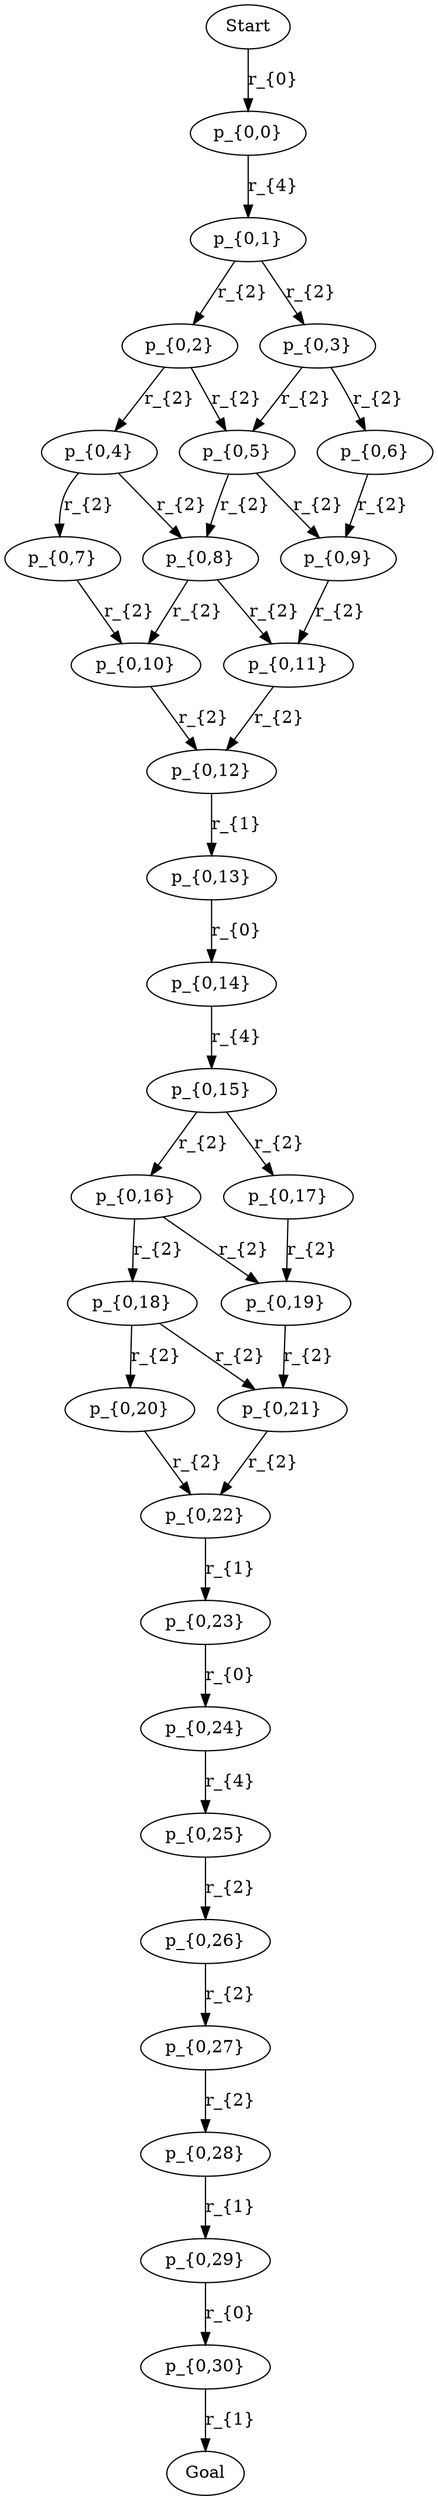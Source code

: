 digraph g {
// id = 0, graphName = Start
"0-0" [ shape=ellipse label="Start" ];
// id = 1, graphName = p_{0,0}
"1-0" [ shape=ellipse label="p_{0,0}" ];
// id = 3, graphName = p_{0,1}
"3-0" [ shape=ellipse label="p_{0,1}" ];
// id = 5, graphName = p_{0,2}
"5-0" [ shape=ellipse label="p_{0,2}" ];
// id = 7, graphName = p_{0,3}
"7-0" [ shape=ellipse label="p_{0,3}" ];
// id = 9, graphName = p_{0,4}
"9-0" [ shape=ellipse label="p_{0,4}" ];
// id = 11, graphName = p_{0,5}
"11-0" [ shape=ellipse label="p_{0,5}" ];
// id = 14, graphName = p_{0,6}
"14-0" [ shape=ellipse label="p_{0,6}" ];
// id = 16, graphName = p_{0,7}
"16-0" [ shape=ellipse label="p_{0,7}" ];
// id = 18, graphName = p_{0,8}
"18-0" [ shape=ellipse label="p_{0,8}" ];
// id = 21, graphName = p_{0,9}
"21-0" [ shape=ellipse label="p_{0,9}" ];
// id = 24, graphName = p_{0,10}
"24-0" [ shape=ellipse label="p_{0,10}" ];
// id = 27, graphName = p_{0,11}
"27-0" [ shape=ellipse label="p_{0,11}" ];
// id = 30, graphName = p_{0,12}
"30-0" [ shape=ellipse label="p_{0,12}" ];
// id = 33, graphName = p_{0,13}
"33-0" [ shape=ellipse label="p_{0,13}" ];
// id = 35, graphName = p_{0,14}
"35-0" [ shape=ellipse label="p_{0,14}" ];
// id = 37, graphName = p_{0,15}
"37-0" [ shape=ellipse label="p_{0,15}" ];
// id = 39, graphName = p_{0,16}
"39-0" [ shape=ellipse label="p_{0,16}" ];
// id = 41, graphName = p_{0,17}
"41-0" [ shape=ellipse label="p_{0,17}" ];
// id = 43, graphName = p_{0,18}
"43-0" [ shape=ellipse label="p_{0,18}" ];
// id = 45, graphName = p_{0,19}
"45-0" [ shape=ellipse label="p_{0,19}" ];
// id = 48, graphName = p_{0,20}
"48-0" [ shape=ellipse label="p_{0,20}" ];
// id = 50, graphName = p_{0,21}
"50-0" [ shape=ellipse label="p_{0,21}" ];
// id = 53, graphName = p_{0,22}
"53-0" [ shape=ellipse label="p_{0,22}" ];
// id = 56, graphName = p_{0,23}
"56-0" [ shape=ellipse label="p_{0,23}" ];
// id = 58, graphName = p_{0,24}
"58-0" [ shape=ellipse label="p_{0,24}" ];
// id = 60, graphName = p_{0,25}
"60-0" [ shape=ellipse label="p_{0,25}" ];
// id = 62, graphName = p_{0,26}
"62-0" [ shape=ellipse label="p_{0,26}" ];
// id = 64, graphName = p_{0,27}
"64-0" [ shape=ellipse label="p_{0,27}" ];
// id = 66, graphName = p_{0,28}
"66-0" [ shape=ellipse label="p_{0,28}" ];
// id = 68, graphName = p_{0,29}
"68-0" [ shape=ellipse label="p_{0,29}" ];
// id = 70, graphName = p_{0,30}
"70-0" [ shape=ellipse label="p_{0,30}" ];
// id = 72, graphName = Goal
"72-0" [ shape=ellipse label="Goal" ];
// id = 2{ 'Start' }, 'Mark for conversion', { 'p_{0,0}' }
"0-0" -> "1-0" [ label="r_{0}" ];
// id = 4{ 'p_{0,0}' }, 'Remove Inter R-Node Edges', { 'p_{0,1}' }
"1-0" -> "3-0" [ label="r_{4}" ];
// id = 6{ 'p_{0,1}' }, 'Reattach External Edges', { 'p_{0,2}' }
"3-0" -> "5-0" [ label="r_{2}" ];
// id = 8{ 'p_{0,1}' }, 'Reattach External Edges', { 'p_{0,3}' }
"3-0" -> "7-0" [ label="r_{2}" ];
// id = 10{ 'p_{0,2}' }, 'Reattach External Edges', { 'p_{0,4}' }
"5-0" -> "9-0" [ label="r_{2}" ];
// id = 12{ 'p_{0,2}' }, 'Reattach External Edges', { 'p_{0,5}' }
"5-0" -> "11-0" [ label="r_{2}" ];
// id = 13{ 'p_{0,3}' }, 'Reattach External Edges', { 'p_{0,5}' }
"7-0" -> "11-0" [ label="r_{2}" ];
// id = 15{ 'p_{0,3}' }, 'Reattach External Edges', { 'p_{0,6}' }
"7-0" -> "14-0" [ label="r_{2}" ];
// id = 17{ 'p_{0,4}' }, 'Reattach External Edges', { 'p_{0,7}' }
"9-0" -> "16-0" [ label="r_{2}" ];
// id = 19{ 'p_{0,4}' }, 'Reattach External Edges', { 'p_{0,8}' }
"9-0" -> "18-0" [ label="r_{2}" ];
// id = 20{ 'p_{0,5}' }, 'Reattach External Edges', { 'p_{0,8}' }
"11-0" -> "18-0" [ label="r_{2}" ];
// id = 22{ 'p_{0,5}' }, 'Reattach External Edges', { 'p_{0,9}' }
"11-0" -> "21-0" [ label="r_{2}" ];
// id = 23{ 'p_{0,6}' }, 'Reattach External Edges', { 'p_{0,9}' }
"14-0" -> "21-0" [ label="r_{2}" ];
// id = 25{ 'p_{0,7}' }, 'Reattach External Edges', { 'p_{0,10}' }
"16-0" -> "24-0" [ label="r_{2}" ];
// id = 26{ 'p_{0,8}' }, 'Reattach External Edges', { 'p_{0,10}' }
"18-0" -> "24-0" [ label="r_{2}" ];
// id = 28{ 'p_{0,8}' }, 'Reattach External Edges', { 'p_{0,11}' }
"18-0" -> "27-0" [ label="r_{2}" ];
// id = 29{ 'p_{0,9}' }, 'Reattach External Edges', { 'p_{0,11}' }
"21-0" -> "27-0" [ label="r_{2}" ];
// id = 31{ 'p_{0,10}' }, 'Reattach External Edges', { 'p_{0,12}' }
"24-0" -> "30-0" [ label="r_{2}" ];
// id = 32{ 'p_{0,11}' }, 'Reattach External Edges', { 'p_{0,12}' }
"27-0" -> "30-0" [ label="r_{2}" ];
// id = 34{ 'p_{0,12}' }, 'Remove R Nodes', { 'p_{0,13}' }
"30-0" -> "33-0" [ label="r_{1}" ];
// id = 36{ 'p_{0,13}' }, 'Mark for conversion', { 'p_{0,14}' }
"33-0" -> "35-0" [ label="r_{0}" ];
// id = 38{ 'p_{0,14}' }, 'Remove Inter R-Node Edges', { 'p_{0,15}' }
"35-0" -> "37-0" [ label="r_{4}" ];
// id = 40{ 'p_{0,15}' }, 'Reattach External Edges', { 'p_{0,16}' }
"37-0" -> "39-0" [ label="r_{2}" ];
// id = 42{ 'p_{0,15}' }, 'Reattach External Edges', { 'p_{0,17}' }
"37-0" -> "41-0" [ label="r_{2}" ];
// id = 44{ 'p_{0,16}' }, 'Reattach External Edges', { 'p_{0,18}' }
"39-0" -> "43-0" [ label="r_{2}" ];
// id = 46{ 'p_{0,16}' }, 'Reattach External Edges', { 'p_{0,19}' }
"39-0" -> "45-0" [ label="r_{2}" ];
// id = 47{ 'p_{0,17}' }, 'Reattach External Edges', { 'p_{0,19}' }
"41-0" -> "45-0" [ label="r_{2}" ];
// id = 49{ 'p_{0,18}' }, 'Reattach External Edges', { 'p_{0,20}' }
"43-0" -> "48-0" [ label="r_{2}" ];
// id = 51{ 'p_{0,18}' }, 'Reattach External Edges', { 'p_{0,21}' }
"43-0" -> "50-0" [ label="r_{2}" ];
// id = 52{ 'p_{0,19}' }, 'Reattach External Edges', { 'p_{0,21}' }
"45-0" -> "50-0" [ label="r_{2}" ];
// id = 54{ 'p_{0,20}' }, 'Reattach External Edges', { 'p_{0,22}' }
"48-0" -> "53-0" [ label="r_{2}" ];
// id = 55{ 'p_{0,21}' }, 'Reattach External Edges', { 'p_{0,22}' }
"50-0" -> "53-0" [ label="r_{2}" ];
// id = 57{ 'p_{0,22}' }, 'Remove R Nodes', { 'p_{0,23}' }
"53-0" -> "56-0" [ label="r_{1}" ];
// id = 59{ 'p_{0,23}' }, 'Mark for conversion', { 'p_{0,24}' }
"56-0" -> "58-0" [ label="r_{0}" ];
// id = 61{ 'p_{0,24}' }, 'Remove Inter R-Node Edges', { 'p_{0,25}' }
"58-0" -> "60-0" [ label="r_{4}" ];
// id = 63{ 'p_{0,25}' }, 'Reattach External Edges', { 'p_{0,26}' }
"60-0" -> "62-0" [ label="r_{2}" ];
// id = 65{ 'p_{0,26}' }, 'Reattach External Edges', { 'p_{0,27}' }
"62-0" -> "64-0" [ label="r_{2}" ];
// id = 67{ 'p_{0,27}' }, 'Reattach External Edges', { 'p_{0,28}' }
"64-0" -> "66-0" [ label="r_{2}" ];
// id = 69{ 'p_{0,28}' }, 'Remove R Nodes', { 'p_{0,29}' }
"66-0" -> "68-0" [ label="r_{1}" ];
// id = 71{ 'p_{0,29}' }, 'Mark for conversion', { 'p_{0,30}' }
"68-0" -> "70-0" [ label="r_{0}" ];
// id = 73{ 'p_{0,30}' }, 'Remove R Nodes', { 'Goal' }
"70-0" -> "72-0" [ label="r_{1}" ];
}
